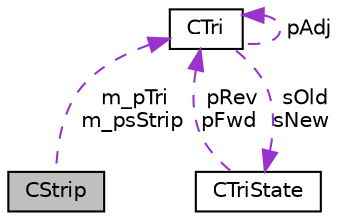 digraph "CStrip"
{
  edge [fontname="Helvetica",fontsize="10",labelfontname="Helvetica",labelfontsize="10"];
  node [fontname="Helvetica",fontsize="10",shape=record];
  Node1 [label="CStrip",height=0.2,width=0.4,color="black", fillcolor="grey75", style="filled", fontcolor="black"];
  Node2 -> Node1 [dir="back",color="darkorchid3",fontsize="10",style="dashed",label=" m_pTri\nm_psStrip" ,fontname="Helvetica"];
  Node2 [label="CTri",height=0.2,width=0.4,color="black", fillcolor="white", style="filled",URL="$class_c_tri.html"];
  Node2 -> Node2 [dir="back",color="darkorchid3",fontsize="10",style="dashed",label=" pAdj" ,fontname="Helvetica"];
  Node3 -> Node2 [dir="back",color="darkorchid3",fontsize="10",style="dashed",label=" sOld\nsNew" ,fontname="Helvetica"];
  Node3 [label="CTriState",height=0.2,width=0.4,color="black", fillcolor="white", style="filled",URL="$class_c_tri_state.html"];
  Node2 -> Node3 [dir="back",color="darkorchid3",fontsize="10",style="dashed",label=" pRev\npFwd" ,fontname="Helvetica"];
}

